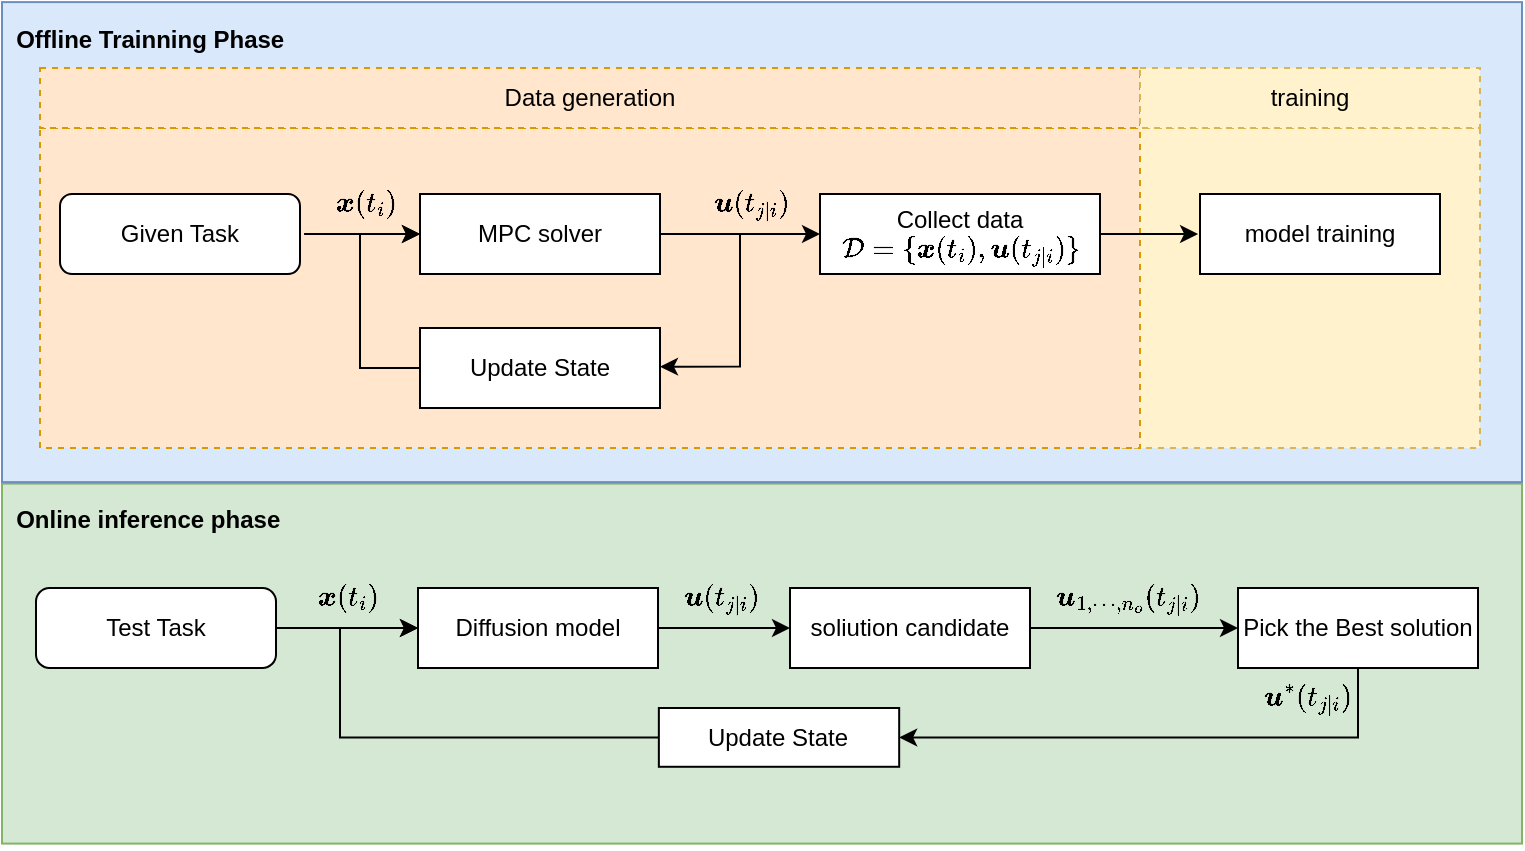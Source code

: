 <mxfile version="24.8.3">
  <diagram name="Page-1" id="e3gkD7dYZ0ZkzzBCNV1E">
    <mxGraphModel dx="3216" dy="857" grid="1" gridSize="10" guides="1" tooltips="1" connect="1" arrows="1" fold="1" page="1" pageScale="1" pageWidth="827" pageHeight="1169" math="1" shadow="0">
      <root>
        <mxCell id="0" />
        <mxCell id="1" parent="0" />
        <mxCell id="9mTSWFHz8PvkYDLNYMSd-1" value="" style="group" parent="1" vertex="1" connectable="0">
          <mxGeometry x="-1410" y="400" width="760" height="180" as="geometry" />
        </mxCell>
        <mxCell id="9mTSWFHz8PvkYDLNYMSd-2" value="&lt;h2&gt;&lt;br&gt;&lt;/h2&gt;" style="rounded=0;whiteSpace=wrap;html=1;labelBackgroundColor=none;fillColor=#d5e8d4;strokeColor=#82b366;align=left;" parent="9mTSWFHz8PvkYDLNYMSd-1" vertex="1">
          <mxGeometry y="-2.204" width="760" height="180" as="geometry" />
        </mxCell>
        <mxCell id="9mTSWFHz8PvkYDLNYMSd-3" value="Online inference phase" style="text;align=left;verticalAlign=middle;resizable=0;points=[];autosize=1;strokeColor=none;fillColor=none;labelBackgroundColor=none;labelBorderColor=none;fontColor=default;fontStyle=1" parent="9mTSWFHz8PvkYDLNYMSd-1" vertex="1">
          <mxGeometry x="5.073" width="150" height="30" as="geometry" />
        </mxCell>
        <mxCell id="9mTSWFHz8PvkYDLNYMSd-4" value="Update State" style="rounded=0;whiteSpace=wrap;html=1;labelBackgroundColor=none;glass=0;shadow=0;" parent="9mTSWFHz8PvkYDLNYMSd-1" vertex="1">
          <mxGeometry x="328.432" y="110.0" width="120.158" height="29.388" as="geometry" />
        </mxCell>
        <mxCell id="9mTSWFHz8PvkYDLNYMSd-5" value="" style="group" parent="1" vertex="1" connectable="0">
          <mxGeometry x="-1410" y="160" width="760" height="240" as="geometry" />
        </mxCell>
        <mxCell id="9mTSWFHz8PvkYDLNYMSd-6" value="&lt;h2&gt;&lt;br&gt;&lt;/h2&gt;" style="rounded=0;whiteSpace=wrap;html=1;labelBackgroundColor=none;fillColor=#dae8fc;strokeColor=#6c8ebf;align=left;" parent="9mTSWFHz8PvkYDLNYMSd-5" vertex="1">
          <mxGeometry y="-2.939" width="760" height="240" as="geometry" />
        </mxCell>
        <mxCell id="9mTSWFHz8PvkYDLNYMSd-7" value="Offline Trainning Phase" style="text;align=left;verticalAlign=middle;resizable=0;points=[];autosize=1;strokeColor=none;fillColor=none;labelBackgroundColor=none;labelBorderColor=none;fontColor=default;fontStyle=1" parent="9mTSWFHz8PvkYDLNYMSd-5" vertex="1">
          <mxGeometry x="5.073" width="150" height="30" as="geometry" />
        </mxCell>
        <mxCell id="9mTSWFHz8PvkYDLNYMSd-8" value="" style="rounded=0;whiteSpace=wrap;html=1;labelBackgroundColor=none;dashed=1;fillColor=#fff2cc;strokeColor=#d6b656;" parent="1" vertex="1">
          <mxGeometry x="-851" y="220" width="180" height="160" as="geometry" />
        </mxCell>
        <mxCell id="9mTSWFHz8PvkYDLNYMSd-9" value="" style="rounded=0;whiteSpace=wrap;html=1;labelBackgroundColor=none;dashed=1;fillColor=#ffe6cc;strokeColor=#d79b00;" parent="1" vertex="1">
          <mxGeometry x="-1391" y="220" width="550" height="160" as="geometry" />
        </mxCell>
        <mxCell id="9mTSWFHz8PvkYDLNYMSd-10" style="edgeStyle=orthogonalEdgeStyle;rounded=0;orthogonalLoop=1;jettySize=auto;html=1;exitX=1;exitY=0.5;exitDx=0;exitDy=0;entryX=0;entryY=0.5;entryDx=0;entryDy=0;" parent="1" source="9mTSWFHz8PvkYDLNYMSd-11" target="9mTSWFHz8PvkYDLNYMSd-18" edge="1">
          <mxGeometry relative="1" as="geometry" />
        </mxCell>
        <mxCell id="9mTSWFHz8PvkYDLNYMSd-11" value="Test Task" style="rounded=1;whiteSpace=wrap;html=1;labelBackgroundColor=none;gradientColor=none;arcSize=17;" parent="1" vertex="1">
          <mxGeometry x="-1393" y="450" width="120" height="40" as="geometry" />
        </mxCell>
        <mxCell id="9mTSWFHz8PvkYDLNYMSd-12" value="Given Task" style="rounded=1;whiteSpace=wrap;html=1;labelBackgroundColor=none;" parent="1" vertex="1">
          <mxGeometry x="-1381" y="253" width="120" height="40" as="geometry" />
        </mxCell>
        <mxCell id="9mTSWFHz8PvkYDLNYMSd-13" value="MPC solver" style="rounded=0;whiteSpace=wrap;html=1;labelBackgroundColor=none;" parent="1" vertex="1">
          <mxGeometry x="-1201" y="253" width="120" height="40" as="geometry" />
        </mxCell>
        <mxCell id="9mTSWFHz8PvkYDLNYMSd-14" value="Update State" style="rounded=0;whiteSpace=wrap;html=1;labelBackgroundColor=none;" parent="1" vertex="1">
          <mxGeometry x="-1201" y="320" width="120" height="40" as="geometry" />
        </mxCell>
        <mxCell id="9mTSWFHz8PvkYDLNYMSd-15" value="Collect data&lt;div&gt;&lt;br&gt;&lt;/div&gt;" style="rounded=0;whiteSpace=wrap;html=1;labelBackgroundColor=none;" parent="1" vertex="1">
          <mxGeometry x="-1001" y="253" width="140" height="40" as="geometry" />
        </mxCell>
        <mxCell id="9mTSWFHz8PvkYDLNYMSd-16" value="model training" style="rounded=0;whiteSpace=wrap;html=1;labelBackgroundColor=none;" parent="1" vertex="1">
          <mxGeometry x="-811" y="253" width="120" height="40" as="geometry" />
        </mxCell>
        <mxCell id="9mTSWFHz8PvkYDLNYMSd-17" style="edgeStyle=orthogonalEdgeStyle;rounded=0;orthogonalLoop=1;jettySize=auto;html=1;exitX=1;exitY=0.5;exitDx=0;exitDy=0;entryX=0;entryY=0.5;entryDx=0;entryDy=0;" parent="1" source="9mTSWFHz8PvkYDLNYMSd-18" target="9mTSWFHz8PvkYDLNYMSd-20" edge="1">
          <mxGeometry relative="1" as="geometry" />
        </mxCell>
        <mxCell id="9mTSWFHz8PvkYDLNYMSd-18" value="Diffusion model" style="rounded=0;whiteSpace=wrap;html=1;labelBackgroundColor=none;" parent="1" vertex="1">
          <mxGeometry x="-1202" y="450" width="120" height="40" as="geometry" />
        </mxCell>
        <mxCell id="9mTSWFHz8PvkYDLNYMSd-19" style="edgeStyle=orthogonalEdgeStyle;rounded=0;orthogonalLoop=1;jettySize=auto;html=1;exitX=1;exitY=0.5;exitDx=0;exitDy=0;" parent="1" source="9mTSWFHz8PvkYDLNYMSd-20" target="9mTSWFHz8PvkYDLNYMSd-22" edge="1">
          <mxGeometry relative="1" as="geometry" />
        </mxCell>
        <mxCell id="9mTSWFHz8PvkYDLNYMSd-20" value="soliution candidate" style="rounded=0;whiteSpace=wrap;html=1;labelBackgroundColor=none;" parent="1" vertex="1">
          <mxGeometry x="-1016" y="450" width="120" height="40" as="geometry" />
        </mxCell>
        <mxCell id="9mTSWFHz8PvkYDLNYMSd-21" style="edgeStyle=orthogonalEdgeStyle;rounded=0;orthogonalLoop=1;jettySize=auto;html=1;exitX=0.5;exitY=1;exitDx=0;exitDy=0;entryX=1;entryY=0.5;entryDx=0;entryDy=0;" parent="1" source="9mTSWFHz8PvkYDLNYMSd-22" target="9mTSWFHz8PvkYDLNYMSd-4" edge="1">
          <mxGeometry relative="1" as="geometry" />
        </mxCell>
        <mxCell id="9mTSWFHz8PvkYDLNYMSd-22" value="Pick the Best solution" style="rounded=0;whiteSpace=wrap;html=1;labelBackgroundColor=none;" parent="1" vertex="1">
          <mxGeometry x="-792" y="450" width="120" height="40" as="geometry" />
        </mxCell>
        <mxCell id="9mTSWFHz8PvkYDLNYMSd-23" value="" style="endArrow=classic;html=1;rounded=0;exitX=1.017;exitY=0.5;exitDx=0;exitDy=0;exitPerimeter=0;entryX=0;entryY=0.5;entryDx=0;entryDy=0;entryPerimeter=0;" parent="1" source="9mTSWFHz8PvkYDLNYMSd-12" target="9mTSWFHz8PvkYDLNYMSd-13" edge="1">
          <mxGeometry width="50" height="50" relative="1" as="geometry">
            <mxPoint x="-1261" y="303" as="sourcePoint" />
            <mxPoint x="-1211" y="253" as="targetPoint" />
          </mxGeometry>
        </mxCell>
        <mxCell id="9mTSWFHz8PvkYDLNYMSd-24" value="" style="endArrow=classic;html=1;rounded=0;exitX=1;exitY=0.5;exitDx=0;exitDy=0;exitPerimeter=0;entryX=0;entryY=0.5;entryDx=0;entryDy=0;entryPerimeter=0;" parent="1" source="9mTSWFHz8PvkYDLNYMSd-13" target="9mTSWFHz8PvkYDLNYMSd-15" edge="1">
          <mxGeometry width="50" height="50" relative="1" as="geometry">
            <mxPoint x="-1121" y="393" as="sourcePoint" />
            <mxPoint x="-1021" y="273" as="targetPoint" />
          </mxGeometry>
        </mxCell>
        <mxCell id="9mTSWFHz8PvkYDLNYMSd-25" value="&lt;div style=&quot;&quot;&gt;$$\boldsymbol&amp;nbsp;{x}(t_i)$$&lt;/div&gt;" style="text;html=1;align=center;verticalAlign=middle;resizable=0;points=[];autosize=1;strokeColor=none;fillColor=none;" parent="1" vertex="1">
          <mxGeometry x="-1303" y="243" width="150" height="30" as="geometry" />
        </mxCell>
        <mxCell id="9mTSWFHz8PvkYDLNYMSd-26" value="&lt;div style=&quot;&quot;&gt;$$\boldsymbol&amp;nbsp;{u}(t_{j|i})$$&lt;/div&gt;" style="text;html=1;align=center;verticalAlign=middle;resizable=0;points=[];autosize=1;strokeColor=none;fillColor=none;" parent="1" vertex="1">
          <mxGeometry x="-1121" y="243" width="170" height="30" as="geometry" />
        </mxCell>
        <mxCell id="9mTSWFHz8PvkYDLNYMSd-27" value="" style="endArrow=classic;html=1;rounded=0;exitX=1;exitY=0.5;exitDx=0;exitDy=0;exitPerimeter=0;edgeStyle=orthogonalEdgeStyle;entryX=1;entryY=0.483;entryDx=0;entryDy=0;entryPerimeter=0;" parent="1" source="9mTSWFHz8PvkYDLNYMSd-13" target="9mTSWFHz8PvkYDLNYMSd-14" edge="1">
          <mxGeometry width="50" height="50" relative="1" as="geometry">
            <mxPoint x="-871" y="493" as="sourcePoint" />
            <mxPoint x="-821" y="443" as="targetPoint" />
            <Array as="points">
              <mxPoint x="-1041" y="273" />
              <mxPoint x="-1041" y="339" />
            </Array>
          </mxGeometry>
        </mxCell>
        <mxCell id="9mTSWFHz8PvkYDLNYMSd-28" value="" style="endArrow=classic;html=1;rounded=0;exitX=0;exitY=0.5;exitDx=0;exitDy=0;exitPerimeter=0;edgeStyle=orthogonalEdgeStyle;entryX=0;entryY=0.5;entryDx=0;entryDy=0;entryPerimeter=0;" parent="1" source="9mTSWFHz8PvkYDLNYMSd-14" target="9mTSWFHz8PvkYDLNYMSd-13" edge="1">
          <mxGeometry width="50" height="50" relative="1" as="geometry">
            <mxPoint x="-871" y="493" as="sourcePoint" />
            <mxPoint x="-1231" y="303" as="targetPoint" />
            <Array as="points">
              <mxPoint x="-1231" y="340" />
              <mxPoint x="-1231" y="273" />
            </Array>
          </mxGeometry>
        </mxCell>
        <mxCell id="9mTSWFHz8PvkYDLNYMSd-29" value="" style="endArrow=classic;html=1;rounded=0;exitX=1;exitY=0.5;exitDx=0;exitDy=0;exitPerimeter=0;entryX=-0.008;entryY=0.5;entryDx=0;entryDy=0;entryPerimeter=0;" parent="1" source="9mTSWFHz8PvkYDLNYMSd-15" target="9mTSWFHz8PvkYDLNYMSd-16" edge="1">
          <mxGeometry width="50" height="50" relative="1" as="geometry">
            <mxPoint x="-831" y="323" as="sourcePoint" />
            <mxPoint x="-781" y="273" as="targetPoint" />
          </mxGeometry>
        </mxCell>
        <mxCell id="9mTSWFHz8PvkYDLNYMSd-30" value="" style="group" parent="1" vertex="1" connectable="0">
          <mxGeometry x="-1391" y="180" width="720" height="30" as="geometry" />
        </mxCell>
        <mxCell id="9mTSWFHz8PvkYDLNYMSd-31" value="Data generation" style="rounded=0;whiteSpace=wrap;html=1;labelBackgroundColor=none;dashed=1;fillColor=#ffe6cc;strokeColor=#d79b00;" parent="9mTSWFHz8PvkYDLNYMSd-30" vertex="1">
          <mxGeometry y="10" width="550" height="30" as="geometry" />
        </mxCell>
        <mxCell id="9mTSWFHz8PvkYDLNYMSd-32" value="training" style="rounded=0;whiteSpace=wrap;html=1;labelBackgroundColor=none;dashed=1;fillColor=#fff2cc;strokeColor=#d6b656;" parent="9mTSWFHz8PvkYDLNYMSd-30" vertex="1">
          <mxGeometry x="550" y="10" width="170" height="30" as="geometry" />
        </mxCell>
        <mxCell id="9mTSWFHz8PvkYDLNYMSd-33" value="&lt;span style=&quot;text-wrap: wrap;&quot;&gt;$$\mathcal{D}=\{\boldsymbol{x}(t_i),\boldsymbol{u}(t_{j|i})\}$$&lt;/span&gt;" style="text;html=1;align=center;verticalAlign=middle;resizable=0;points=[];autosize=1;strokeColor=none;fillColor=none;" parent="1" vertex="1">
          <mxGeometry x="-1106" y="266" width="350" height="30" as="geometry" />
        </mxCell>
        <mxCell id="9mTSWFHz8PvkYDLNYMSd-34" value="&lt;div style=&quot;&quot;&gt;$$\boldsymbol&amp;nbsp;{x}(t_i)$$&lt;/div&gt;" style="text;html=1;align=center;verticalAlign=middle;resizable=0;points=[];autosize=1;strokeColor=none;fillColor=none;" parent="1" vertex="1">
          <mxGeometry x="-1312" y="440" width="150" height="30" as="geometry" />
        </mxCell>
        <mxCell id="9mTSWFHz8PvkYDLNYMSd-35" value="&lt;div style=&quot;&quot;&gt;$$\boldsymbol&amp;nbsp;{u}_{1,\cdots,n_o}(t_{j|i})$$&lt;/div&gt;" style="text;html=1;align=center;verticalAlign=middle;resizable=0;points=[];autosize=1;strokeColor=none;fillColor=none;" parent="1" vertex="1">
          <mxGeometry x="-972" y="440" width="250" height="30" as="geometry" />
        </mxCell>
        <mxCell id="9mTSWFHz8PvkYDLNYMSd-36" value="&lt;div style=&quot;&quot;&gt;$$\boldsymbol&amp;nbsp;{u}(t_{j|i})$$&lt;/div&gt;" style="text;html=1;align=center;verticalAlign=middle;resizable=0;points=[];autosize=1;strokeColor=none;fillColor=none;" parent="1" vertex="1">
          <mxGeometry x="-1136" y="440" width="170" height="30" as="geometry" />
        </mxCell>
        <mxCell id="9mTSWFHz8PvkYDLNYMSd-37" value="&lt;div style=&quot;&quot;&gt;$$\boldsymbol&amp;nbsp;{u}^*(t_{j|i})$$&lt;/div&gt;" style="text;html=1;align=center;verticalAlign=middle;resizable=0;points=[];autosize=1;strokeColor=none;fillColor=none;" parent="1" vertex="1">
          <mxGeometry x="-847" y="490" width="180" height="30" as="geometry" />
        </mxCell>
        <mxCell id="9mTSWFHz8PvkYDLNYMSd-38" style="edgeStyle=orthogonalEdgeStyle;rounded=0;orthogonalLoop=1;jettySize=auto;html=1;exitX=0;exitY=0.5;exitDx=0;exitDy=0;entryX=0;entryY=0.5;entryDx=0;entryDy=0;" parent="1" source="9mTSWFHz8PvkYDLNYMSd-4" target="9mTSWFHz8PvkYDLNYMSd-18" edge="1">
          <mxGeometry relative="1" as="geometry">
            <Array as="points">
              <mxPoint x="-1241" y="525" />
              <mxPoint x="-1241" y="470" />
            </Array>
          </mxGeometry>
        </mxCell>
      </root>
    </mxGraphModel>
  </diagram>
</mxfile>

